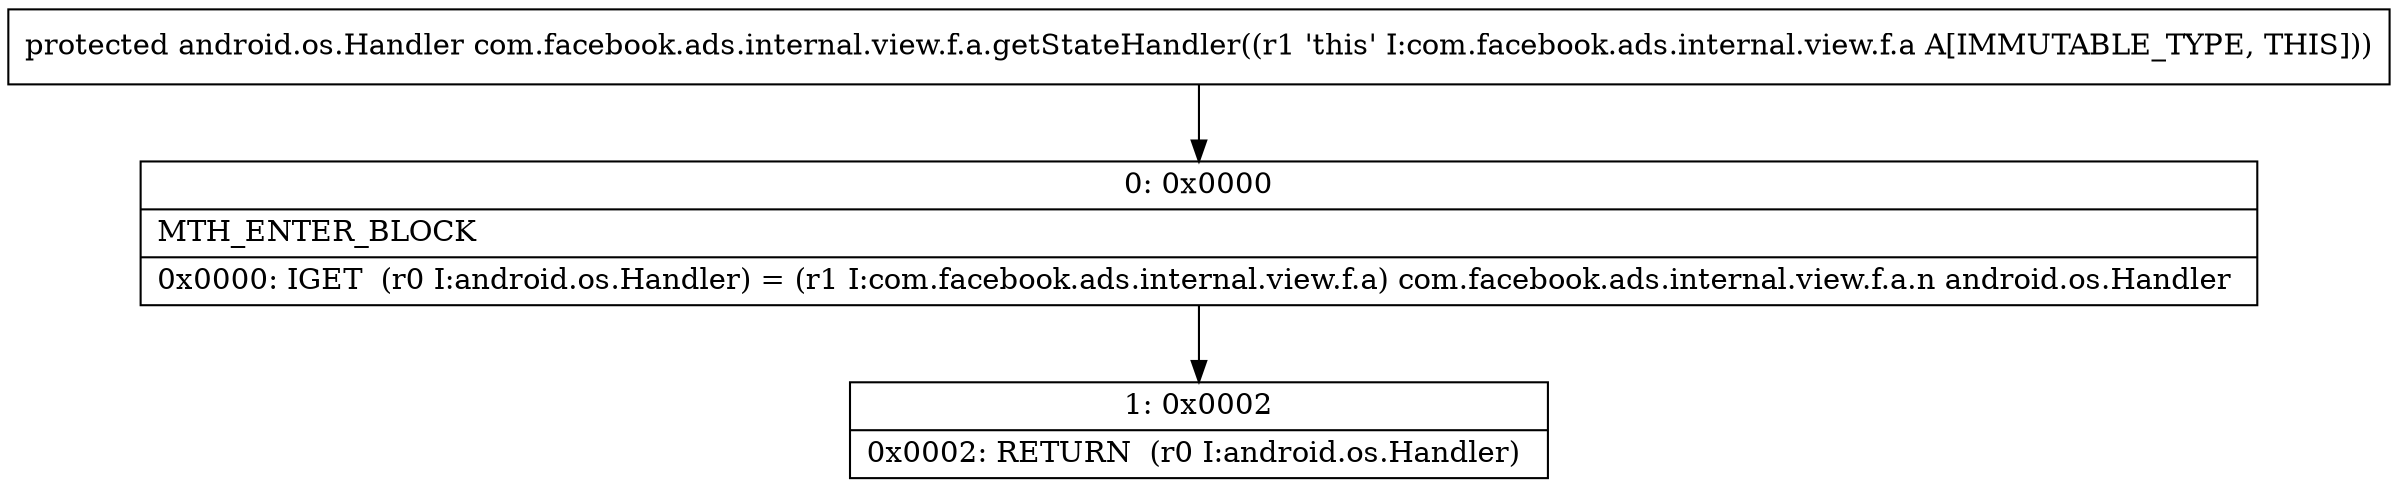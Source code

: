 digraph "CFG forcom.facebook.ads.internal.view.f.a.getStateHandler()Landroid\/os\/Handler;" {
Node_0 [shape=record,label="{0\:\ 0x0000|MTH_ENTER_BLOCK\l|0x0000: IGET  (r0 I:android.os.Handler) = (r1 I:com.facebook.ads.internal.view.f.a) com.facebook.ads.internal.view.f.a.n android.os.Handler \l}"];
Node_1 [shape=record,label="{1\:\ 0x0002|0x0002: RETURN  (r0 I:android.os.Handler) \l}"];
MethodNode[shape=record,label="{protected android.os.Handler com.facebook.ads.internal.view.f.a.getStateHandler((r1 'this' I:com.facebook.ads.internal.view.f.a A[IMMUTABLE_TYPE, THIS])) }"];
MethodNode -> Node_0;
Node_0 -> Node_1;
}


